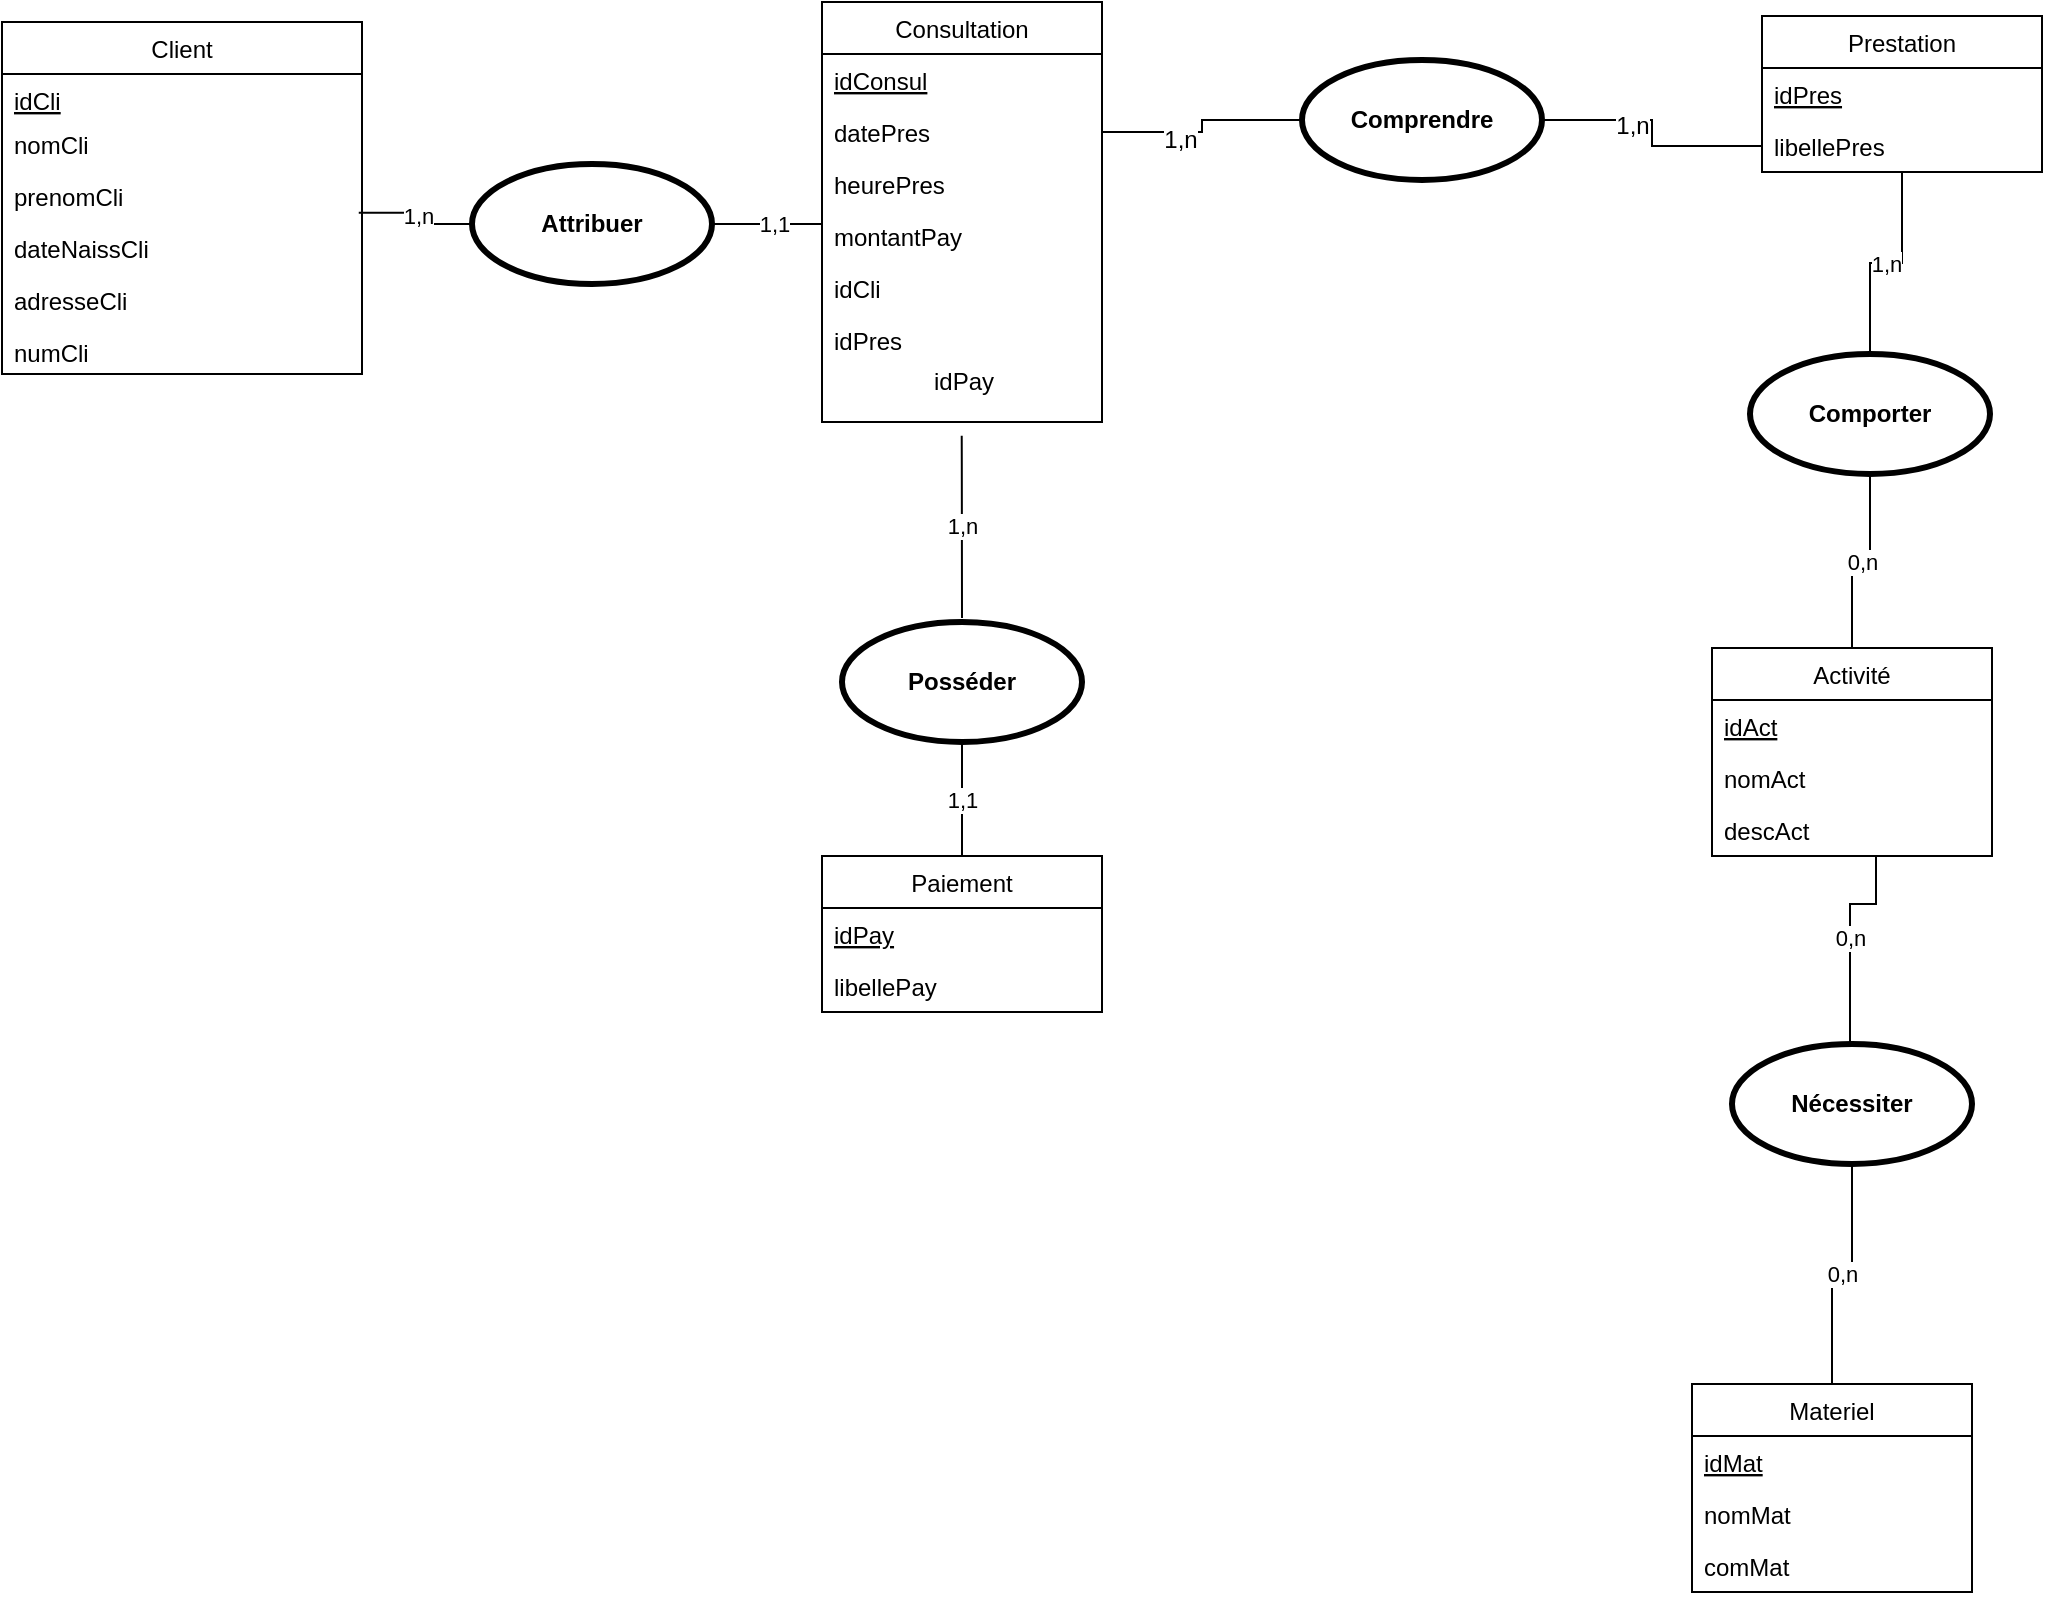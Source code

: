 <mxfile pages="1" version="11.2.8" type="device"><diagram id="ikSwRqT7mj72ic-pt9Wf" name="MCD"><mxGraphModel dx="2266" dy="1006" grid="1" gridSize="10" guides="1" tooltips="1" connect="1" arrows="1" fold="1" page="1" pageScale="1" pageWidth="1169" pageHeight="827" math="0" shadow="0"><root><mxCell id="0"/><mxCell id="1" parent="0"/><mxCell id="ahJQ16L_h7ickGxHXlj3-2" value="Consultation" style="swimlane;fontStyle=0;childLayout=stackLayout;horizontal=1;startSize=26;fillColor=none;horizontalStack=0;resizeParent=1;resizeParentMax=0;resizeLast=0;collapsible=1;marginBottom=0;" parent="1" vertex="1"><mxGeometry x="60" y="39" width="140" height="210" as="geometry"/></mxCell><mxCell id="ahJQ16L_h7ickGxHXlj3-3" value="idConsul" style="text;strokeColor=none;fillColor=none;align=left;verticalAlign=top;spacingLeft=4;spacingRight=4;overflow=hidden;rotatable=0;points=[[0,0.5],[1,0.5]];portConstraint=eastwest;fontStyle=4" parent="ahJQ16L_h7ickGxHXlj3-2" vertex="1"><mxGeometry y="26" width="140" height="26" as="geometry"/></mxCell><mxCell id="ahJQ16L_h7ickGxHXlj3-4" value="datePres" style="text;strokeColor=none;fillColor=none;align=left;verticalAlign=top;spacingLeft=4;spacingRight=4;overflow=hidden;rotatable=0;points=[[0,0.5],[1,0.5]];portConstraint=eastwest;" parent="ahJQ16L_h7ickGxHXlj3-2" vertex="1"><mxGeometry y="52" width="140" height="26" as="geometry"/></mxCell><mxCell id="ahJQ16L_h7ickGxHXlj3-5" value="heurePres" style="text;strokeColor=none;fillColor=none;align=left;verticalAlign=top;spacingLeft=4;spacingRight=4;overflow=hidden;rotatable=0;points=[[0,0.5],[1,0.5]];portConstraint=eastwest;" parent="ahJQ16L_h7ickGxHXlj3-2" vertex="1"><mxGeometry y="78" width="140" height="26" as="geometry"/></mxCell><mxCell id="ahJQ16L_h7ickGxHXlj3-6" value="montantPay" style="text;strokeColor=none;fillColor=none;align=left;verticalAlign=top;spacingLeft=4;spacingRight=4;overflow=hidden;rotatable=0;points=[[0,0.5],[1,0.5]];portConstraint=eastwest;" parent="ahJQ16L_h7ickGxHXlj3-2" vertex="1"><mxGeometry y="104" width="140" height="26" as="geometry"/></mxCell><mxCell id="ahJQ16L_h7ickGxHXlj3-7" value="idCli" style="text;strokeColor=none;fillColor=none;align=left;verticalAlign=top;spacingLeft=4;spacingRight=4;overflow=hidden;rotatable=0;points=[[0,0.5],[1,0.5]];portConstraint=eastwest;" parent="ahJQ16L_h7ickGxHXlj3-2" vertex="1"><mxGeometry y="130" width="140" height="26" as="geometry"/></mxCell><mxCell id="ahJQ16L_h7ickGxHXlj3-8" value="idPres" style="text;strokeColor=none;fillColor=none;align=left;verticalAlign=top;spacingLeft=4;spacingRight=4;overflow=hidden;rotatable=0;points=[[0,0.5],[1,0.5]];portConstraint=eastwest;" parent="ahJQ16L_h7ickGxHXlj3-2" vertex="1"><mxGeometry y="156" width="140" height="54" as="geometry"/></mxCell><mxCell id="ahJQ16L_h7ickGxHXlj3-51" value="1,n" style="edgeStyle=orthogonalEdgeStyle;rounded=0;orthogonalLoop=1;jettySize=auto;html=1;exitX=0.5;exitY=1;exitDx=0;exitDy=0;endArrow=none;endFill=0;" parent="1" source="ahJQ16L_h7ickGxHXlj3-9" target="ahJQ16L_h7ickGxHXlj3-60" edge="1"><mxGeometry relative="1" as="geometry"/></mxCell><mxCell id="ahJQ16L_h7ickGxHXlj3-9" value="Prestation" style="swimlane;fontStyle=0;childLayout=stackLayout;horizontal=1;startSize=26;fillColor=none;horizontalStack=0;resizeParent=1;resizeParentMax=0;resizeLast=0;collapsible=1;marginBottom=0;" parent="1" vertex="1"><mxGeometry x="530" y="46" width="140" height="78" as="geometry"/></mxCell><mxCell id="ahJQ16L_h7ickGxHXlj3-10" value="idPres" style="text;strokeColor=none;fillColor=none;align=left;verticalAlign=top;spacingLeft=4;spacingRight=4;overflow=hidden;rotatable=0;points=[[0,0.5],[1,0.5]];portConstraint=eastwest;fontStyle=4" parent="ahJQ16L_h7ickGxHXlj3-9" vertex="1"><mxGeometry y="26" width="140" height="26" as="geometry"/></mxCell><mxCell id="ahJQ16L_h7ickGxHXlj3-11" value="libellePres" style="text;strokeColor=none;fillColor=none;align=left;verticalAlign=top;spacingLeft=4;spacingRight=4;overflow=hidden;rotatable=0;points=[[0,0.5],[1,0.5]];portConstraint=eastwest;" parent="ahJQ16L_h7ickGxHXlj3-9" vertex="1"><mxGeometry y="52" width="140" height="26" as="geometry"/></mxCell><mxCell id="ahJQ16L_h7ickGxHXlj3-50" style="edgeStyle=orthogonalEdgeStyle;rounded=0;orthogonalLoop=1;jettySize=auto;html=1;exitX=1;exitY=0.5;exitDx=0;exitDy=0;endArrow=none;endFill=0;" parent="1" source="9EeUyJZHWWHuTg23uxXk-43" target="ahJQ16L_h7ickGxHXlj3-11" edge="1"><mxGeometry relative="1" as="geometry"><mxPoint x="429.765" y="97.471" as="sourcePoint"/></mxGeometry></mxCell><mxCell id="ahJQ16L_h7ickGxHXlj3-75" value="1,n" style="text;html=1;resizable=0;points=[];align=center;verticalAlign=middle;labelBackgroundColor=#ffffff;" parent="ahJQ16L_h7ickGxHXlj3-50" vertex="1" connectable="0"><mxGeometry x="-0.28" y="-3" relative="1" as="geometry"><mxPoint as="offset"/></mxGeometry></mxCell><mxCell id="ahJQ16L_h7ickGxHXlj3-25" value="Activité" style="swimlane;fontStyle=0;childLayout=stackLayout;horizontal=1;startSize=26;fillColor=none;horizontalStack=0;resizeParent=1;resizeParentMax=0;resizeLast=0;collapsible=1;marginBottom=0;" parent="1" vertex="1"><mxGeometry x="505" y="362" width="140" height="104" as="geometry"/></mxCell><mxCell id="ahJQ16L_h7ickGxHXlj3-26" value="idAct" style="text;strokeColor=none;fillColor=none;align=left;verticalAlign=top;spacingLeft=4;spacingRight=4;overflow=hidden;rotatable=0;points=[[0,0.5],[1,0.5]];portConstraint=eastwest;fontStyle=4" parent="ahJQ16L_h7ickGxHXlj3-25" vertex="1"><mxGeometry y="26" width="140" height="26" as="geometry"/></mxCell><mxCell id="ahJQ16L_h7ickGxHXlj3-27" value="nomAct" style="text;strokeColor=none;fillColor=none;align=left;verticalAlign=top;spacingLeft=4;spacingRight=4;overflow=hidden;rotatable=0;points=[[0,0.5],[1,0.5]];portConstraint=eastwest;" parent="ahJQ16L_h7ickGxHXlj3-25" vertex="1"><mxGeometry y="52" width="140" height="26" as="geometry"/></mxCell><mxCell id="ahJQ16L_h7ickGxHXlj3-28" value="descAct" style="text;strokeColor=none;fillColor=none;align=left;verticalAlign=top;spacingLeft=4;spacingRight=4;overflow=hidden;rotatable=0;points=[[0,0.5],[1,0.5]];portConstraint=eastwest;" parent="ahJQ16L_h7ickGxHXlj3-25" vertex="1"><mxGeometry y="78" width="140" height="26" as="geometry"/></mxCell><mxCell id="ahJQ16L_h7ickGxHXlj3-49" style="edgeStyle=orthogonalEdgeStyle;rounded=0;orthogonalLoop=1;jettySize=auto;html=1;exitX=1;exitY=0.5;exitDx=0;exitDy=0;entryX=0;entryY=0.5;entryDx=0;entryDy=0;endArrow=none;endFill=0;" parent="1" source="ahJQ16L_h7ickGxHXlj3-4" target="9EeUyJZHWWHuTg23uxXk-43" edge="1"><mxGeometry relative="1" as="geometry"><mxPoint x="269.765" y="97.471" as="targetPoint"/></mxGeometry></mxCell><mxCell id="ahJQ16L_h7ickGxHXlj3-74" value="1,n" style="text;html=1;resizable=0;points=[];align=center;verticalAlign=middle;labelBackgroundColor=#ffffff;" parent="ahJQ16L_h7ickGxHXlj3-49" vertex="1" connectable="0"><mxGeometry x="-0.261" y="-4" relative="1" as="geometry"><mxPoint as="offset"/></mxGeometry></mxCell><mxCell id="ahJQ16L_h7ickGxHXlj3-61" value="0,n" style="edgeStyle=orthogonalEdgeStyle;rounded=0;orthogonalLoop=1;jettySize=auto;html=1;exitX=0.5;exitY=1;exitDx=0;exitDy=0;entryX=0.5;entryY=0;entryDx=0;entryDy=0;endArrow=none;endFill=0;" parent="1" source="ahJQ16L_h7ickGxHXlj3-60" target="ahJQ16L_h7ickGxHXlj3-25" edge="1"><mxGeometry relative="1" as="geometry"><mxPoint x="574.471" y="289.235" as="targetPoint"/></mxGeometry></mxCell><mxCell id="ahJQ16L_h7ickGxHXlj3-60" value="Comporter" style="shape=ellipse;html=1;strokeWidth=3;fontStyle=1;whiteSpace=wrap;align=center;perimeter=ellipsePerimeter;" parent="1" vertex="1"><mxGeometry x="524" y="215" width="120" height="60" as="geometry"/></mxCell><mxCell id="S_PNgx-3oC9zCra5EeBK-2" value="idPay" style="text;strokeColor=none;fillColor=none;align=left;verticalAlign=top;spacingLeft=4;spacingRight=4;overflow=hidden;rotatable=0;points=[[0,0.5],[1,0.5]];portConstraint=eastwest;" parent="1" vertex="1"><mxGeometry x="110" y="215" width="140" height="26" as="geometry"/></mxCell><mxCell id="9EeUyJZHWWHuTg23uxXk-1" value="Client" style="swimlane;fontStyle=0;childLayout=stackLayout;horizontal=1;startSize=26;fillColor=none;horizontalStack=0;resizeParent=1;resizeParentMax=0;resizeLast=0;collapsible=1;marginBottom=0;" parent="1" vertex="1"><mxGeometry x="-350" y="49" width="180" height="176" as="geometry"/></mxCell><mxCell id="9EeUyJZHWWHuTg23uxXk-2" value="idCli" style="text;strokeColor=none;fillColor=none;align=left;verticalAlign=top;spacingLeft=4;spacingRight=4;overflow=hidden;rotatable=0;points=[[0,0.5],[1,0.5]];portConstraint=eastwest;fontStyle=4" parent="9EeUyJZHWWHuTg23uxXk-1" vertex="1"><mxGeometry y="26" width="180" height="22" as="geometry"/></mxCell><mxCell id="9EeUyJZHWWHuTg23uxXk-3" value="nomCli" style="text;strokeColor=none;fillColor=none;align=left;verticalAlign=top;spacingLeft=4;spacingRight=4;overflow=hidden;rotatable=0;points=[[0,0.5],[1,0.5]];portConstraint=eastwest;" parent="9EeUyJZHWWHuTg23uxXk-1" vertex="1"><mxGeometry y="48" width="180" height="26" as="geometry"/></mxCell><mxCell id="9EeUyJZHWWHuTg23uxXk-4" value="prenomCli" style="text;strokeColor=none;fillColor=none;align=left;verticalAlign=top;spacingLeft=4;spacingRight=4;overflow=hidden;rotatable=0;points=[[0,0.5],[1,0.5]];portConstraint=eastwest;" parent="9EeUyJZHWWHuTg23uxXk-1" vertex="1"><mxGeometry y="74" width="180" height="26" as="geometry"/></mxCell><mxCell id="9EeUyJZHWWHuTg23uxXk-5" value="dateNaissCli" style="text;strokeColor=none;fillColor=none;align=left;verticalAlign=top;spacingLeft=4;spacingRight=4;overflow=hidden;rotatable=0;points=[[0,0.5],[1,0.5]];portConstraint=eastwest;" parent="9EeUyJZHWWHuTg23uxXk-1" vertex="1"><mxGeometry y="100" width="180" height="26" as="geometry"/></mxCell><mxCell id="9EeUyJZHWWHuTg23uxXk-8" value="adresseCli" style="text;strokeColor=none;fillColor=none;align=left;verticalAlign=top;spacingLeft=4;spacingRight=4;overflow=hidden;rotatable=0;points=[[0,0.5],[1,0.5]];portConstraint=eastwest;" parent="9EeUyJZHWWHuTg23uxXk-1" vertex="1"><mxGeometry y="126" width="180" height="26" as="geometry"/></mxCell><mxCell id="9EeUyJZHWWHuTg23uxXk-7" value="numCli" style="text;strokeColor=none;fillColor=none;align=left;verticalAlign=top;spacingLeft=4;spacingRight=4;overflow=hidden;rotatable=0;points=[[0,0.5],[1,0.5]];portConstraint=eastwest;" parent="9EeUyJZHWWHuTg23uxXk-1" vertex="1"><mxGeometry y="152" width="180" height="24" as="geometry"/></mxCell><mxCell id="9EeUyJZHWWHuTg23uxXk-9" value="1,n" style="edgeStyle=orthogonalEdgeStyle;rounded=0;orthogonalLoop=1;jettySize=auto;html=1;exitX=0.991;exitY=-0.176;exitDx=0;exitDy=0;endArrow=none;endFill=0;exitPerimeter=0;" parent="1" source="9EeUyJZHWWHuTg23uxXk-5" target="9EeUyJZHWWHuTg23uxXk-10" edge="1"><mxGeometry relative="1" as="geometry"><mxPoint x="14.857" y="268.429" as="sourcePoint"/></mxGeometry></mxCell><mxCell id="9EeUyJZHWWHuTg23uxXk-10" value="Attribuer" style="shape=ellipse;html=1;strokeWidth=3;fontStyle=1;whiteSpace=wrap;align=center;perimeter=ellipsePerimeter;" parent="1" vertex="1"><mxGeometry x="-115" y="120" width="120" height="60" as="geometry"/></mxCell><mxCell id="9EeUyJZHWWHuTg23uxXk-16" value="1,1" style="edgeStyle=orthogonalEdgeStyle;rounded=0;orthogonalLoop=1;jettySize=auto;html=1;endArrow=none;endFill=0;entryX=0;entryY=0.5;entryDx=0;entryDy=0;exitX=1;exitY=0.5;exitDx=0;exitDy=0;" parent="1" source="9EeUyJZHWWHuTg23uxXk-10" target="ahJQ16L_h7ickGxHXlj3-6" edge="1"><mxGeometry relative="1" as="geometry"><mxPoint x="-250" y="340" as="sourcePoint"/><mxPoint x="300" y="270" as="targetPoint"/><Array as="points"><mxPoint x="60" y="150"/></Array></mxGeometry></mxCell><mxCell id="9EeUyJZHWWHuTg23uxXk-17" value="Paiement" style="swimlane;fontStyle=0;childLayout=stackLayout;horizontal=1;startSize=26;fillColor=none;horizontalStack=0;resizeParent=1;resizeParentMax=0;resizeLast=0;collapsible=1;marginBottom=0;" parent="1" vertex="1"><mxGeometry x="60" y="466" width="140" height="78" as="geometry"/></mxCell><mxCell id="9EeUyJZHWWHuTg23uxXk-18" value="idPay" style="text;strokeColor=none;fillColor=none;align=left;verticalAlign=top;spacingLeft=4;spacingRight=4;overflow=hidden;rotatable=0;points=[[0,0.5],[1,0.5]];portConstraint=eastwest;fontStyle=4" parent="9EeUyJZHWWHuTg23uxXk-17" vertex="1"><mxGeometry y="26" width="140" height="26" as="geometry"/></mxCell><mxCell id="9EeUyJZHWWHuTg23uxXk-19" value="libellePay" style="text;strokeColor=none;fillColor=none;align=left;verticalAlign=top;spacingLeft=4;spacingRight=4;overflow=hidden;rotatable=0;points=[[0,0.5],[1,0.5]];portConstraint=eastwest;" parent="9EeUyJZHWWHuTg23uxXk-17" vertex="1"><mxGeometry y="52" width="140" height="26" as="geometry"/></mxCell><mxCell id="9EeUyJZHWWHuTg23uxXk-21" value="1,1" style="edgeStyle=orthogonalEdgeStyle;rounded=0;orthogonalLoop=1;jettySize=auto;html=1;exitX=0.5;exitY=1;exitDx=0;exitDy=0;endArrow=none;endFill=0;" parent="1" source="9EeUyJZHWWHuTg23uxXk-23" target="9EeUyJZHWWHuTg23uxXk-17" edge="1"><mxGeometry relative="1" as="geometry"/></mxCell><mxCell id="9EeUyJZHWWHuTg23uxXk-22" style="edgeStyle=orthogonalEdgeStyle;rounded=0;orthogonalLoop=1;jettySize=auto;html=1;exitX=0.5;exitY=0;exitDx=0;exitDy=0;endArrow=none;endFill=0;" parent="1" source="9EeUyJZHWWHuTg23uxXk-23" edge="1"><mxGeometry relative="1" as="geometry"><mxPoint x="130.571" y="349.143" as="targetPoint"/></mxGeometry></mxCell><mxCell id="9EeUyJZHWWHuTg23uxXk-23" value="Posséder" style="shape=ellipse;html=1;strokeWidth=3;fontStyle=1;whiteSpace=wrap;align=center;perimeter=ellipsePerimeter;" parent="1" vertex="1"><mxGeometry x="70" y="349" width="120" height="60" as="geometry"/></mxCell><mxCell id="9EeUyJZHWWHuTg23uxXk-25" value="1,n" style="edgeStyle=orthogonalEdgeStyle;rounded=0;orthogonalLoop=1;jettySize=auto;html=1;exitX=0.499;exitY=1.127;exitDx=0;exitDy=0;endArrow=none;endFill=0;exitPerimeter=0;" parent="1" source="ahJQ16L_h7ickGxHXlj3-8" edge="1"><mxGeometry relative="1" as="geometry"><mxPoint x="130" y="290" as="sourcePoint"/><mxPoint x="130" y="347" as="targetPoint"/><Array as="points"><mxPoint x="130" y="270"/><mxPoint x="130" y="270"/></Array></mxGeometry></mxCell><mxCell id="9EeUyJZHWWHuTg23uxXk-34" value="Materiel" style="swimlane;fontStyle=0;childLayout=stackLayout;horizontal=1;startSize=26;fillColor=none;horizontalStack=0;resizeParent=1;resizeParentMax=0;resizeLast=0;collapsible=1;marginBottom=0;" parent="1" vertex="1"><mxGeometry x="495" y="730" width="140" height="104" as="geometry"/></mxCell><mxCell id="9EeUyJZHWWHuTg23uxXk-35" value="idMat" style="text;strokeColor=none;fillColor=none;align=left;verticalAlign=top;spacingLeft=4;spacingRight=4;overflow=hidden;rotatable=0;points=[[0,0.5],[1,0.5]];portConstraint=eastwest;fontStyle=4" parent="9EeUyJZHWWHuTg23uxXk-34" vertex="1"><mxGeometry y="26" width="140" height="26" as="geometry"/></mxCell><mxCell id="9EeUyJZHWWHuTg23uxXk-36" value="nomMat" style="text;strokeColor=none;fillColor=none;align=left;verticalAlign=top;spacingLeft=4;spacingRight=4;overflow=hidden;rotatable=0;points=[[0,0.5],[1,0.5]];portConstraint=eastwest;" parent="9EeUyJZHWWHuTg23uxXk-34" vertex="1"><mxGeometry y="52" width="140" height="26" as="geometry"/></mxCell><mxCell id="9EeUyJZHWWHuTg23uxXk-37" value="comMat" style="text;strokeColor=none;fillColor=none;align=left;verticalAlign=top;spacingLeft=4;spacingRight=4;overflow=hidden;rotatable=0;points=[[0,0.5],[1,0.5]];portConstraint=eastwest;" parent="9EeUyJZHWWHuTg23uxXk-34" vertex="1"><mxGeometry y="78" width="140" height="26" as="geometry"/></mxCell><mxCell id="9EeUyJZHWWHuTg23uxXk-38" value="0,n" style="edgeStyle=orthogonalEdgeStyle;rounded=0;orthogonalLoop=1;jettySize=auto;html=1;entryX=0.5;entryY=0;entryDx=0;entryDy=0;endArrow=none;endFill=0;" parent="1" source="ahJQ16L_h7ickGxHXlj3-28" target="9EeUyJZHWWHuTg23uxXk-41" edge="1"><mxGeometry relative="1" as="geometry"><mxPoint x="575.571" y="928.286" as="sourcePoint"/><Array as="points"><mxPoint x="587" y="490"/><mxPoint x="574" y="490"/></Array></mxGeometry></mxCell><mxCell id="9EeUyJZHWWHuTg23uxXk-39" value="0,n" style="edgeStyle=orthogonalEdgeStyle;rounded=0;orthogonalLoop=1;jettySize=auto;html=1;exitX=0.5;exitY=1;exitDx=0;exitDy=0;endArrow=none;endFill=0;" parent="1" source="9EeUyJZHWWHuTg23uxXk-41" target="9EeUyJZHWWHuTg23uxXk-34" edge="1"><mxGeometry relative="1" as="geometry"/></mxCell><mxCell id="9EeUyJZHWWHuTg23uxXk-41" value="Nécessiter" style="shape=ellipse;html=1;strokeWidth=3;fontStyle=1;whiteSpace=wrap;align=center;perimeter=ellipsePerimeter;" parent="1" vertex="1"><mxGeometry x="515" y="560" width="120" height="60" as="geometry"/></mxCell><mxCell id="9EeUyJZHWWHuTg23uxXk-43" value="Comprendre" style="shape=ellipse;html=1;strokeWidth=3;fontStyle=1;whiteSpace=wrap;align=center;perimeter=ellipsePerimeter;" parent="1" vertex="1"><mxGeometry x="300" y="68" width="120" height="60" as="geometry"/></mxCell></root></mxGraphModel></diagram></mxfile>